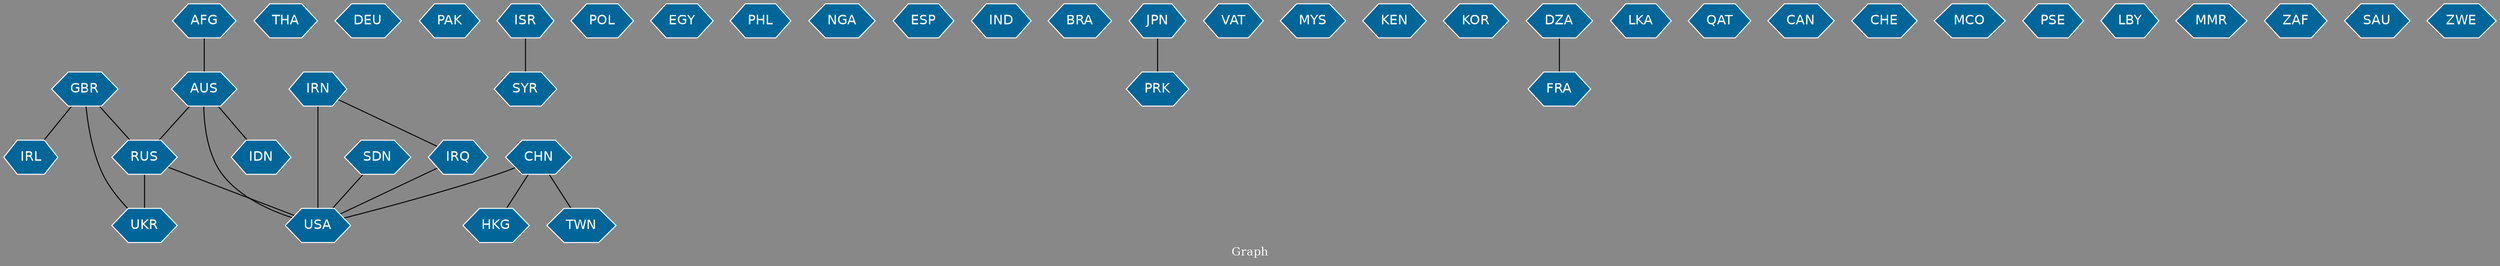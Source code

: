 // Countries together in item graph
graph {
	graph [bgcolor="#888888" fontcolor=white fontsize=12 label="Graph" outputorder=edgesfirst overlap=prism]
	node [color=white fillcolor="#006699" fontcolor=white fontname=Helvetica shape=hexagon style=filled]
	edge [arrowhead=open color=black fontcolor=white fontname=Courier fontsize=12]
		RUS [label=RUS]
		UKR [label=UKR]
		IRQ [label=IRQ]
		THA [label=THA]
		DEU [label=DEU]
		IRL [label=IRL]
		USA [label=USA]
		PAK [label=PAK]
		ISR [label=ISR]
		GBR [label=GBR]
		CHN [label=CHN]
		POL [label=POL]
		IRN [label=IRN]
		EGY [label=EGY]
		PHL [label=PHL]
		NGA [label=NGA]
		ESP [label=ESP]
		AUS [label=AUS]
		AFG [label=AFG]
		IND [label=IND]
		BRA [label=BRA]
		SYR [label=SYR]
		PRK [label=PRK]
		JPN [label=JPN]
		IDN [label=IDN]
		VAT [label=VAT]
		MYS [label=MYS]
		KEN [label=KEN]
		SDN [label=SDN]
		KOR [label=KOR]
		FRA [label=FRA]
		LKA [label=LKA]
		DZA [label=DZA]
		QAT [label=QAT]
		CAN [label=CAN]
		CHE [label=CHE]
		HKG [label=HKG]
		MCO [label=MCO]
		PSE [label=PSE]
		TWN [label=TWN]
		LBY [label=LBY]
		MMR [label=MMR]
		ZAF [label=ZAF]
		SAU [label=SAU]
		ZWE [label=ZWE]
			GBR -- UKR [weight=1]
			JPN -- PRK [weight=1]
			GBR -- RUS [weight=1]
			AUS -- IDN [weight=1]
			AUS -- RUS [weight=1]
			CHN -- TWN [weight=1]
			GBR -- IRL [weight=1]
			RUS -- USA [weight=2]
			CHN -- USA [weight=1]
			RUS -- UKR [weight=9]
			IRN -- IRQ [weight=3]
			AUS -- USA [weight=4]
			ISR -- SYR [weight=1]
			IRN -- USA [weight=6]
			AFG -- AUS [weight=1]
			SDN -- USA [weight=1]
			IRQ -- USA [weight=6]
			DZA -- FRA [weight=1]
			CHN -- HKG [weight=1]
}